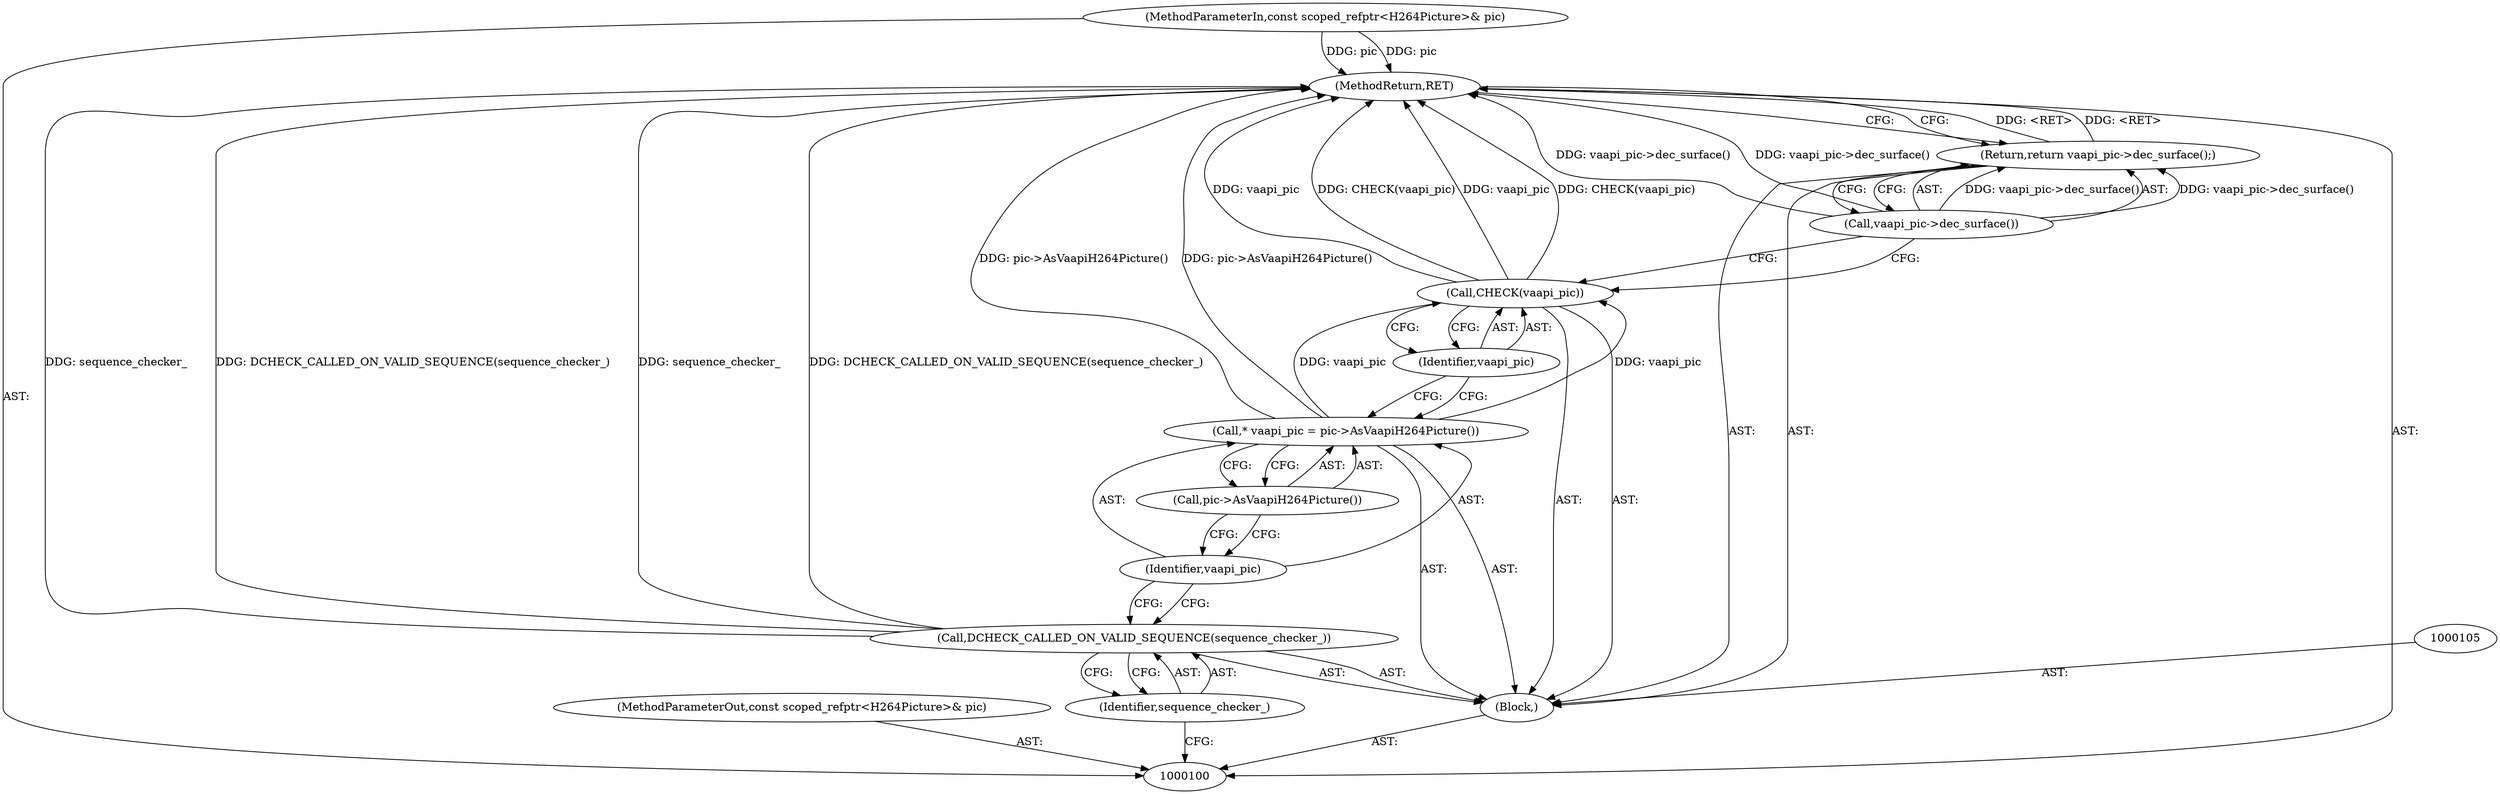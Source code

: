digraph "0_Chrome_70340ce072cee8a0bdcddb5f312d32567b2269f6_6" {
"1000101" [label="(MethodParameterIn,const scoped_refptr<H264Picture>& pic)"];
"1000139" [label="(MethodParameterOut,const scoped_refptr<H264Picture>& pic)"];
"1000113" [label="(MethodReturn,RET)"];
"1000102" [label="(Block,)"];
"1000103" [label="(Call,DCHECK_CALLED_ON_VALID_SEQUENCE(sequence_checker_))"];
"1000104" [label="(Identifier,sequence_checker_)"];
"1000106" [label="(Call,* vaapi_pic = pic->AsVaapiH264Picture())"];
"1000107" [label="(Identifier,vaapi_pic)"];
"1000108" [label="(Call,pic->AsVaapiH264Picture())"];
"1000109" [label="(Call,CHECK(vaapi_pic))"];
"1000110" [label="(Identifier,vaapi_pic)"];
"1000112" [label="(Call,vaapi_pic->dec_surface())"];
"1000111" [label="(Return,return vaapi_pic->dec_surface();)"];
"1000101" -> "1000100"  [label="AST: "];
"1000101" -> "1000113"  [label="DDG: pic"];
"1000139" -> "1000100"  [label="AST: "];
"1000113" -> "1000100"  [label="AST: "];
"1000113" -> "1000111"  [label="CFG: "];
"1000111" -> "1000113"  [label="DDG: <RET>"];
"1000106" -> "1000113"  [label="DDG: pic->AsVaapiH264Picture()"];
"1000103" -> "1000113"  [label="DDG: sequence_checker_"];
"1000103" -> "1000113"  [label="DDG: DCHECK_CALLED_ON_VALID_SEQUENCE(sequence_checker_)"];
"1000112" -> "1000113"  [label="DDG: vaapi_pic->dec_surface()"];
"1000101" -> "1000113"  [label="DDG: pic"];
"1000109" -> "1000113"  [label="DDG: vaapi_pic"];
"1000109" -> "1000113"  [label="DDG: CHECK(vaapi_pic)"];
"1000102" -> "1000100"  [label="AST: "];
"1000103" -> "1000102"  [label="AST: "];
"1000105" -> "1000102"  [label="AST: "];
"1000106" -> "1000102"  [label="AST: "];
"1000109" -> "1000102"  [label="AST: "];
"1000111" -> "1000102"  [label="AST: "];
"1000103" -> "1000102"  [label="AST: "];
"1000103" -> "1000104"  [label="CFG: "];
"1000104" -> "1000103"  [label="AST: "];
"1000107" -> "1000103"  [label="CFG: "];
"1000103" -> "1000113"  [label="DDG: sequence_checker_"];
"1000103" -> "1000113"  [label="DDG: DCHECK_CALLED_ON_VALID_SEQUENCE(sequence_checker_)"];
"1000104" -> "1000103"  [label="AST: "];
"1000104" -> "1000100"  [label="CFG: "];
"1000103" -> "1000104"  [label="CFG: "];
"1000106" -> "1000102"  [label="AST: "];
"1000106" -> "1000108"  [label="CFG: "];
"1000107" -> "1000106"  [label="AST: "];
"1000108" -> "1000106"  [label="AST: "];
"1000110" -> "1000106"  [label="CFG: "];
"1000106" -> "1000113"  [label="DDG: pic->AsVaapiH264Picture()"];
"1000106" -> "1000109"  [label="DDG: vaapi_pic"];
"1000107" -> "1000106"  [label="AST: "];
"1000107" -> "1000103"  [label="CFG: "];
"1000108" -> "1000107"  [label="CFG: "];
"1000108" -> "1000106"  [label="AST: "];
"1000108" -> "1000107"  [label="CFG: "];
"1000106" -> "1000108"  [label="CFG: "];
"1000109" -> "1000102"  [label="AST: "];
"1000109" -> "1000110"  [label="CFG: "];
"1000110" -> "1000109"  [label="AST: "];
"1000112" -> "1000109"  [label="CFG: "];
"1000109" -> "1000113"  [label="DDG: vaapi_pic"];
"1000109" -> "1000113"  [label="DDG: CHECK(vaapi_pic)"];
"1000106" -> "1000109"  [label="DDG: vaapi_pic"];
"1000110" -> "1000109"  [label="AST: "];
"1000110" -> "1000106"  [label="CFG: "];
"1000109" -> "1000110"  [label="CFG: "];
"1000112" -> "1000111"  [label="AST: "];
"1000112" -> "1000109"  [label="CFG: "];
"1000111" -> "1000112"  [label="CFG: "];
"1000112" -> "1000113"  [label="DDG: vaapi_pic->dec_surface()"];
"1000112" -> "1000111"  [label="DDG: vaapi_pic->dec_surface()"];
"1000111" -> "1000102"  [label="AST: "];
"1000111" -> "1000112"  [label="CFG: "];
"1000112" -> "1000111"  [label="AST: "];
"1000113" -> "1000111"  [label="CFG: "];
"1000111" -> "1000113"  [label="DDG: <RET>"];
"1000112" -> "1000111"  [label="DDG: vaapi_pic->dec_surface()"];
}
